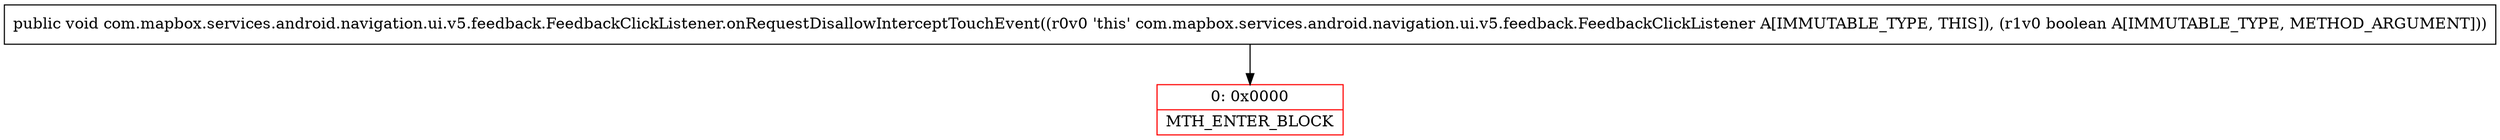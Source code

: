 digraph "CFG forcom.mapbox.services.android.navigation.ui.v5.feedback.FeedbackClickListener.onRequestDisallowInterceptTouchEvent(Z)V" {
subgraph cluster_Region_1055584771 {
label = "R(0)";
node [shape=record,color=blue];
}
Node_0 [shape=record,color=red,label="{0\:\ 0x0000|MTH_ENTER_BLOCK\l}"];
MethodNode[shape=record,label="{public void com.mapbox.services.android.navigation.ui.v5.feedback.FeedbackClickListener.onRequestDisallowInterceptTouchEvent((r0v0 'this' com.mapbox.services.android.navigation.ui.v5.feedback.FeedbackClickListener A[IMMUTABLE_TYPE, THIS]), (r1v0 boolean A[IMMUTABLE_TYPE, METHOD_ARGUMENT])) }"];
MethodNode -> Node_0;
}

